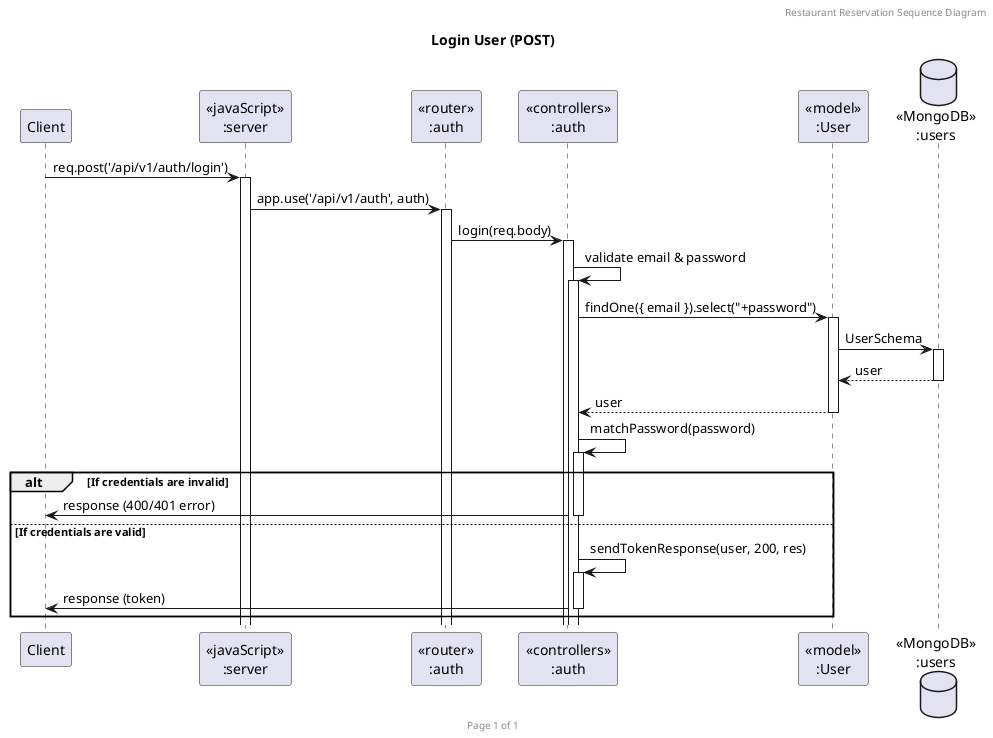 @startuml Login User (POST)

header Restaurant Reservation Sequence Diagram
footer Page %page% of %lastpage%
title "Login User (POST)"

participant "Client" as client
participant "<<javaScript>>\n:server" as server
participant "<<router>>\n:auth" as routerAuth
participant "<<controllers>>\n:auth" as controllersAuth
participant "<<model>>\n:User" as modelUser
database "<<MongoDB>>\n:users" as UsersDatabase

client -> server ++: req.post('/api/v1/auth/login')
server -> routerAuth ++: app.use('/api/v1/auth', auth)
routerAuth -> controllersAuth ++: login(req.body)

controllersAuth -> controllersAuth ++: validate email & password
controllersAuth -> modelUser ++: findOne({ email }).select("+password")
modelUser -> UsersDatabase ++: UserSchema
UsersDatabase --> modelUser --: user
modelUser --> controllersAuth --: user

controllersAuth -> controllersAuth ++: matchPassword(password)

alt If credentials are invalid
    controllersAuth -> client --: response (400/401 error)
else If credentials are valid
    controllersAuth -> controllersAuth ++: sendTokenResponse(user, 200, res)
    controllersAuth -> client --: response (token)
end

@enduml

